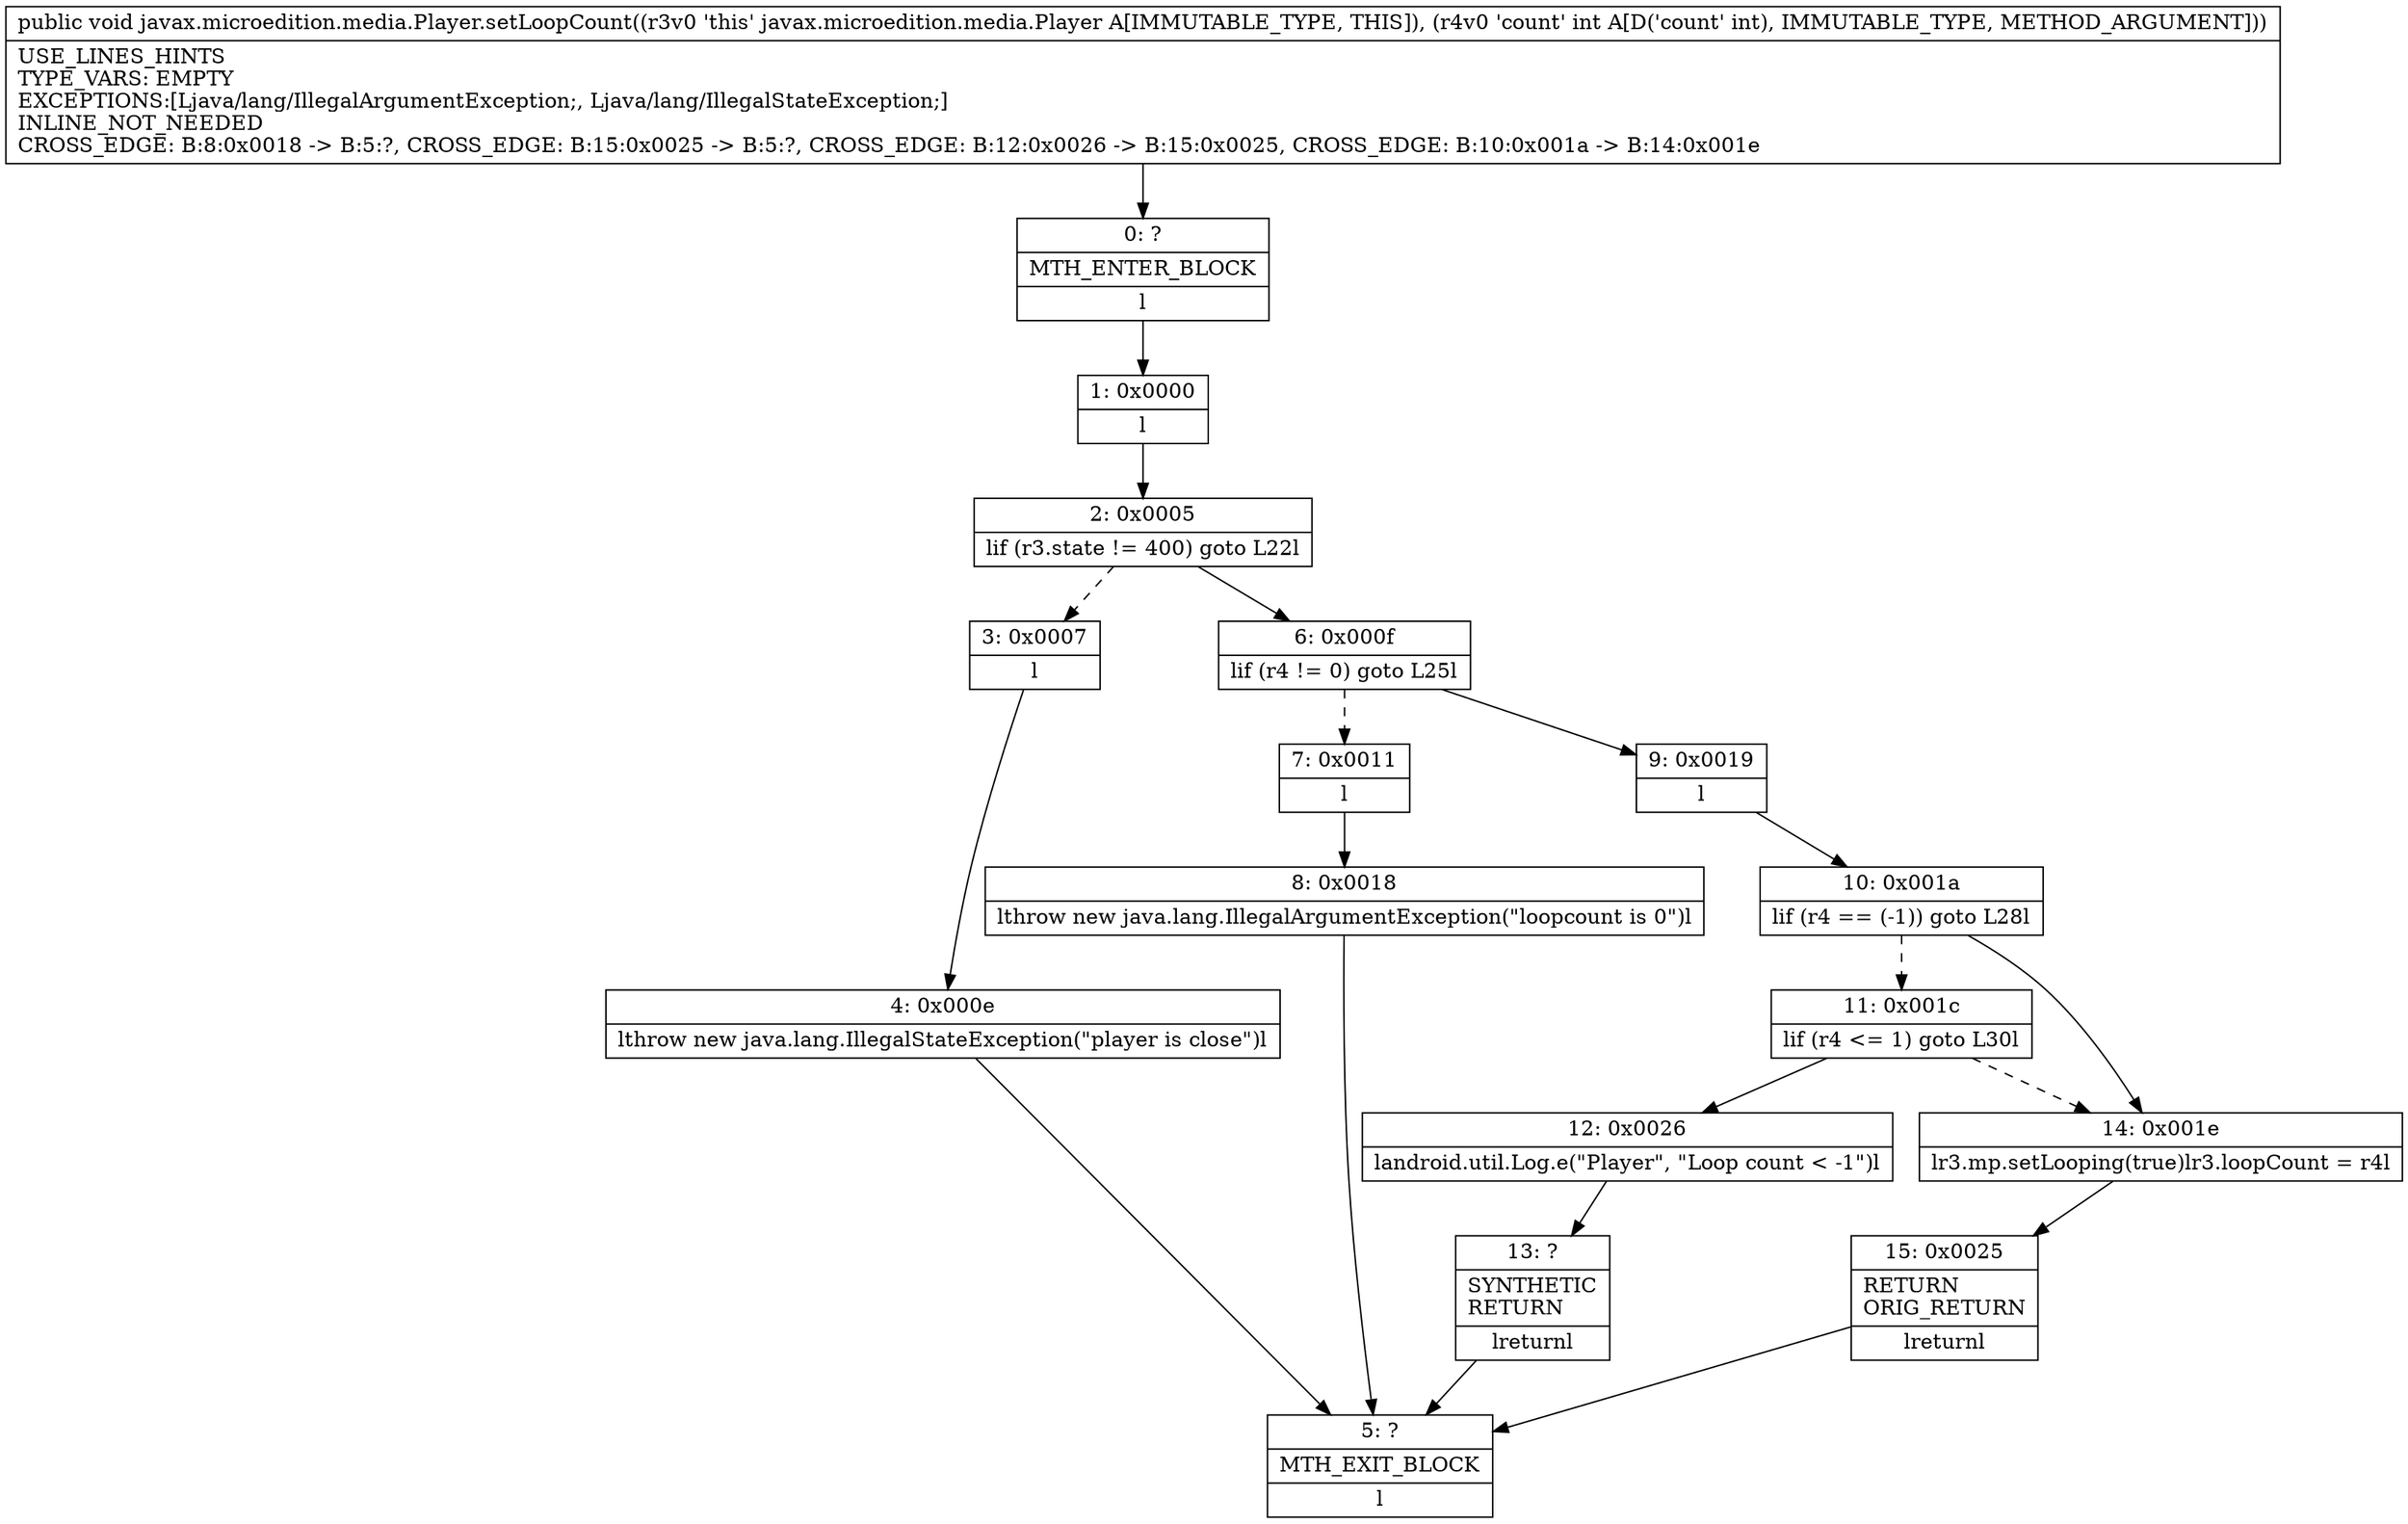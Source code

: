 digraph "CFG forjavax.microedition.media.Player.setLoopCount(I)V" {
Node_0 [shape=record,label="{0\:\ ?|MTH_ENTER_BLOCK\l|l}"];
Node_1 [shape=record,label="{1\:\ 0x0000|l}"];
Node_2 [shape=record,label="{2\:\ 0x0005|lif (r3.state != 400) goto L22l}"];
Node_3 [shape=record,label="{3\:\ 0x0007|l}"];
Node_4 [shape=record,label="{4\:\ 0x000e|lthrow new java.lang.IllegalStateException(\"player is close\")l}"];
Node_5 [shape=record,label="{5\:\ ?|MTH_EXIT_BLOCK\l|l}"];
Node_6 [shape=record,label="{6\:\ 0x000f|lif (r4 != 0) goto L25l}"];
Node_7 [shape=record,label="{7\:\ 0x0011|l}"];
Node_8 [shape=record,label="{8\:\ 0x0018|lthrow new java.lang.IllegalArgumentException(\"loopcount is 0\")l}"];
Node_9 [shape=record,label="{9\:\ 0x0019|l}"];
Node_10 [shape=record,label="{10\:\ 0x001a|lif (r4 == (\-1)) goto L28l}"];
Node_11 [shape=record,label="{11\:\ 0x001c|lif (r4 \<= 1) goto L30l}"];
Node_12 [shape=record,label="{12\:\ 0x0026|landroid.util.Log.e(\"Player\", \"Loop count \< \-1\")l}"];
Node_13 [shape=record,label="{13\:\ ?|SYNTHETIC\lRETURN\l|lreturnl}"];
Node_14 [shape=record,label="{14\:\ 0x001e|lr3.mp.setLooping(true)lr3.loopCount = r4l}"];
Node_15 [shape=record,label="{15\:\ 0x0025|RETURN\lORIG_RETURN\l|lreturnl}"];
MethodNode[shape=record,label="{public void javax.microedition.media.Player.setLoopCount((r3v0 'this' javax.microedition.media.Player A[IMMUTABLE_TYPE, THIS]), (r4v0 'count' int A[D('count' int), IMMUTABLE_TYPE, METHOD_ARGUMENT]))  | USE_LINES_HINTS\lTYPE_VARS: EMPTY\lEXCEPTIONS:[Ljava\/lang\/IllegalArgumentException;, Ljava\/lang\/IllegalStateException;]\lINLINE_NOT_NEEDED\lCROSS_EDGE: B:8:0x0018 \-\> B:5:?, CROSS_EDGE: B:15:0x0025 \-\> B:5:?, CROSS_EDGE: B:12:0x0026 \-\> B:15:0x0025, CROSS_EDGE: B:10:0x001a \-\> B:14:0x001e\l}"];
MethodNode -> Node_0;
Node_0 -> Node_1;
Node_1 -> Node_2;
Node_2 -> Node_3[style=dashed];
Node_2 -> Node_6;
Node_3 -> Node_4;
Node_4 -> Node_5;
Node_6 -> Node_7[style=dashed];
Node_6 -> Node_9;
Node_7 -> Node_8;
Node_8 -> Node_5;
Node_9 -> Node_10;
Node_10 -> Node_11[style=dashed];
Node_10 -> Node_14;
Node_11 -> Node_14[style=dashed];
Node_11 -> Node_12;
Node_12 -> Node_13;
Node_13 -> Node_5;
Node_14 -> Node_15;
Node_15 -> Node_5;
}

